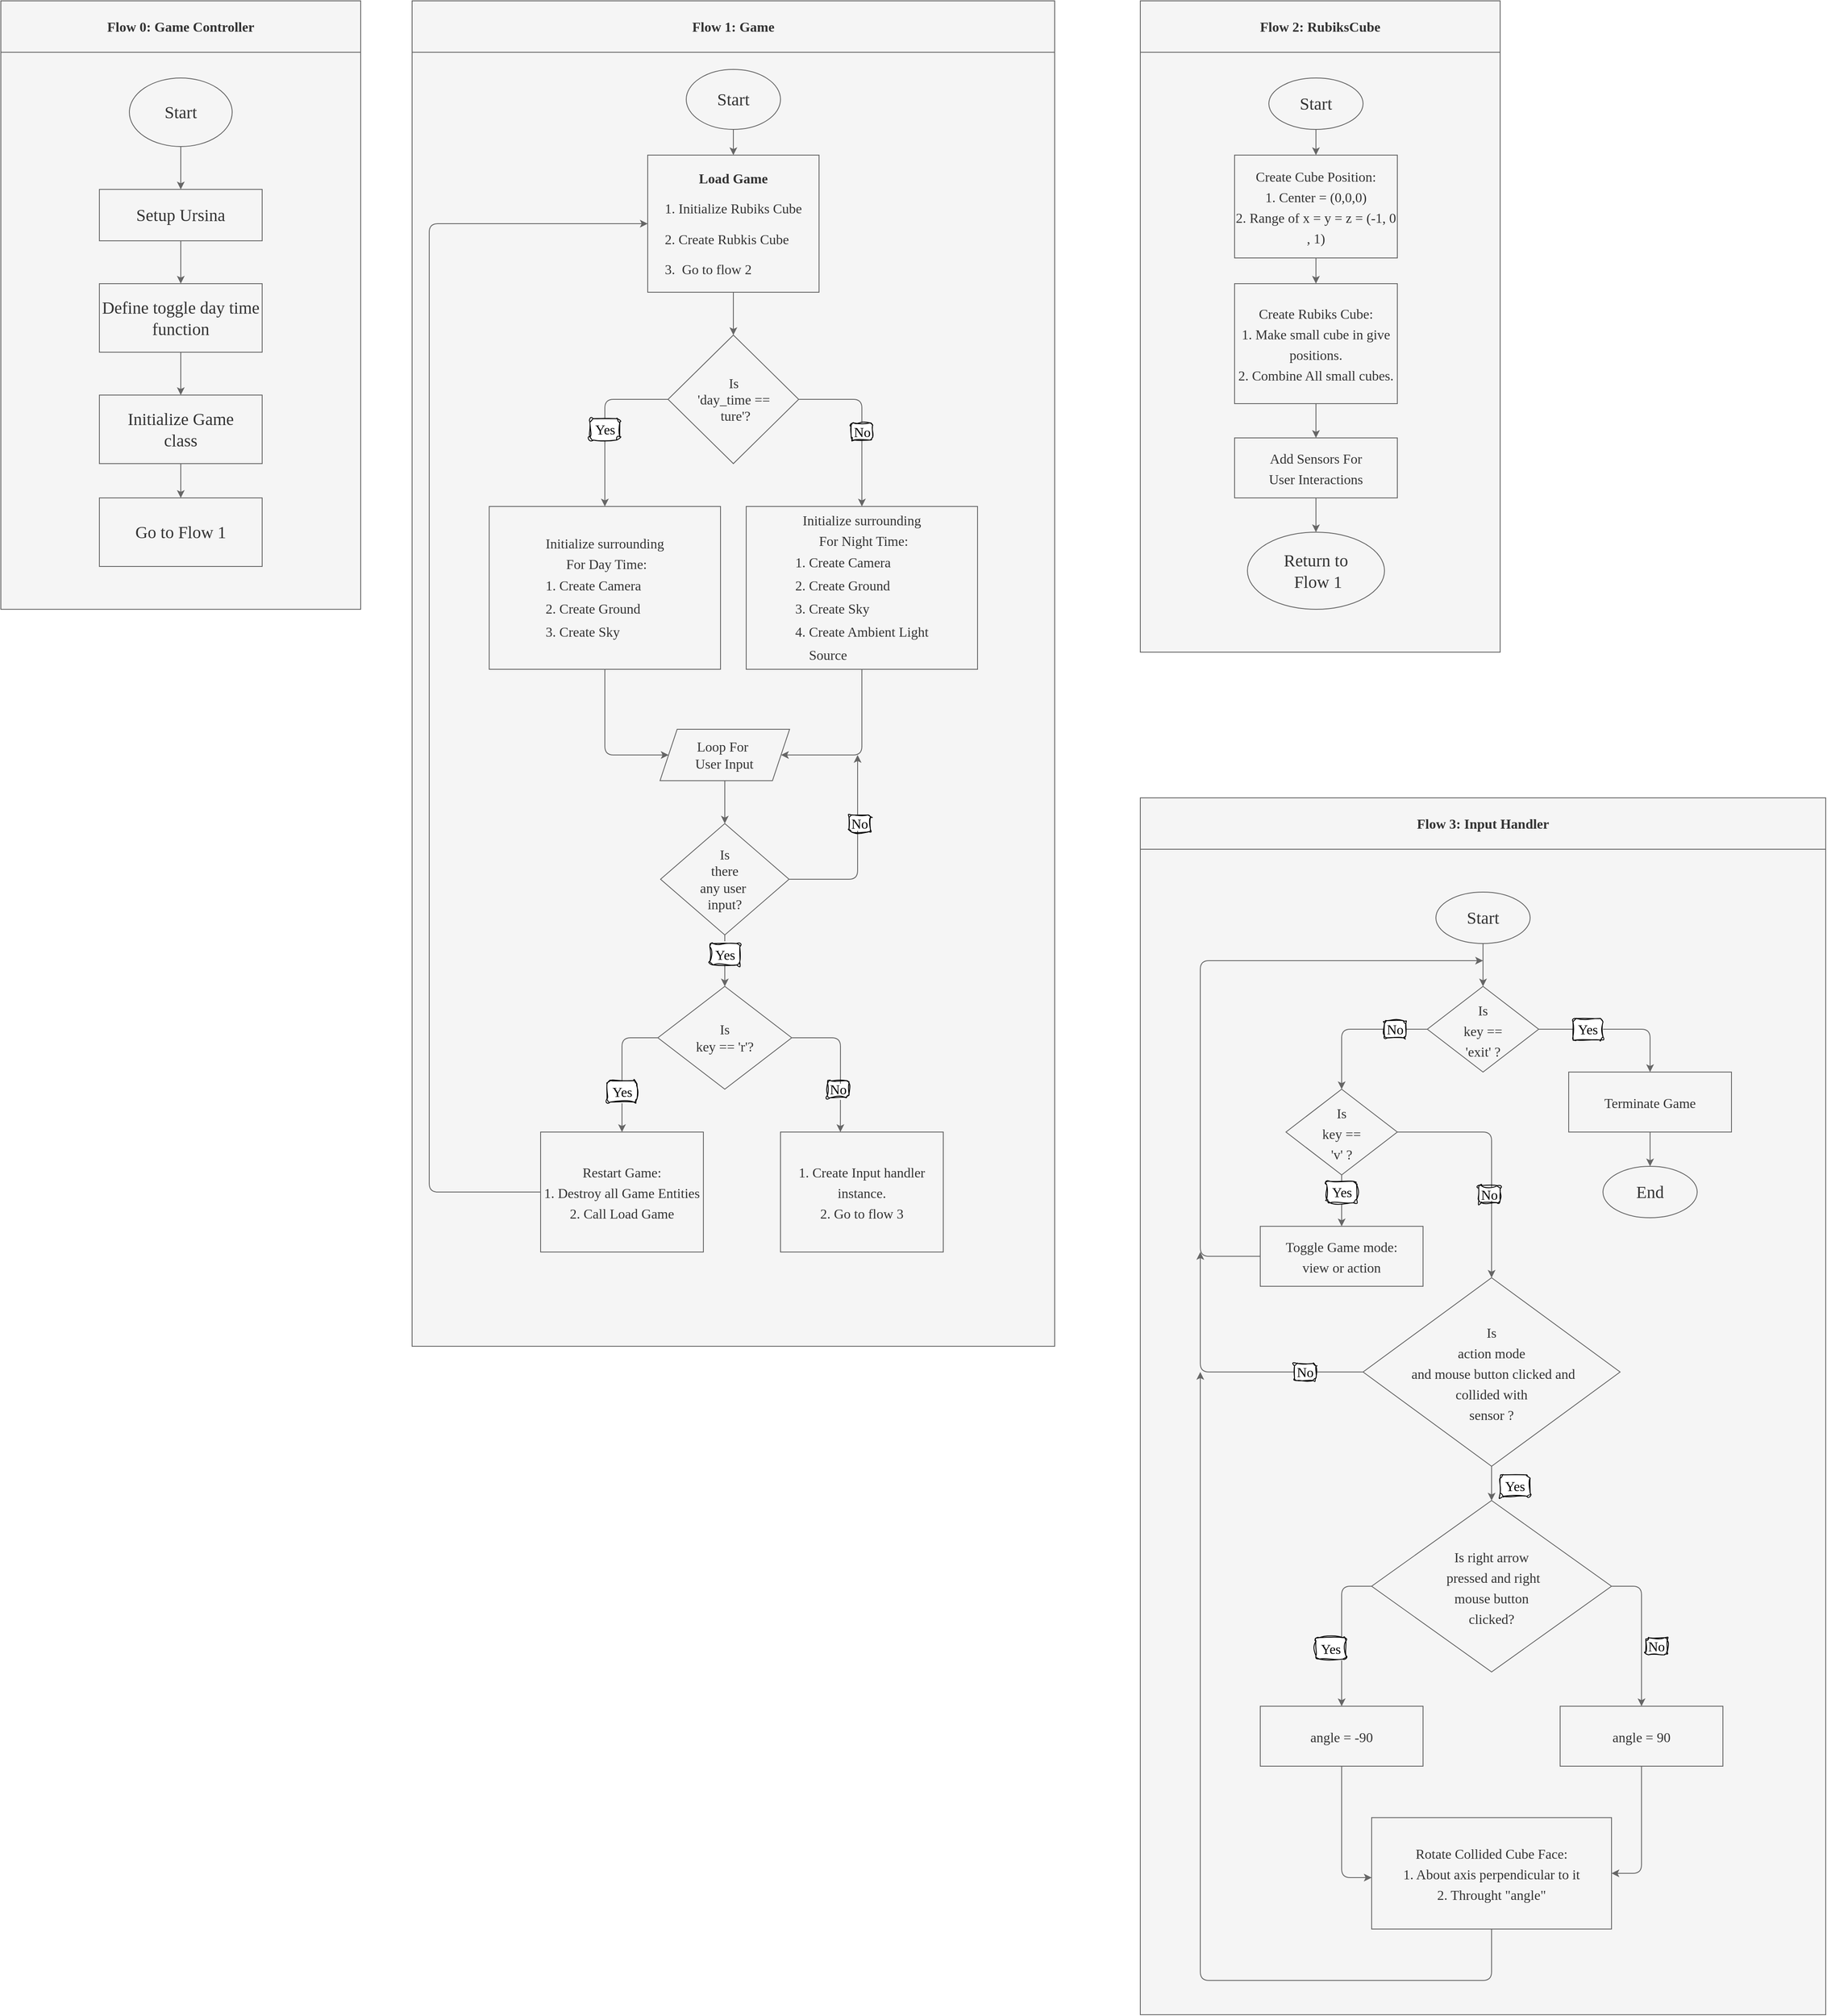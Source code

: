 <mxfile>
    <diagram id="Rr1r8ybHH4tOQaVJ1nX9" name="Page-1">
        <mxGraphModel dx="889" dy="663" grid="1" gridSize="10" guides="1" tooltips="1" connect="1" arrows="1" fold="1" page="1" pageScale="1" pageWidth="2339" pageHeight="3300" math="0" shadow="0">
            <root>
                <mxCell id="0"/>
                <mxCell id="1" parent="0"/>
                <mxCell id="4" value="" style="rounded=0;whiteSpace=wrap;html=1;hachureGap=4;fontFamily=Architects Daughter;fontSource=https%3A%2F%2Ffonts.googleapis.com%2Fcss%3Ffamily%3DArchitects%2BDaughter;fontSize=20;fillColor=#f5f5f5;fontColor=#333333;strokeColor=#666666;" vertex="1" parent="1">
                    <mxGeometry x="70" y="170" width="420" height="650" as="geometry"/>
                </mxCell>
                <mxCell id="5" value="&lt;h4&gt;&lt;font style=&quot;font-size: 16px;&quot; face=&quot;Comic Sans MS&quot;&gt;Flow 0: Game Controller&lt;/font&gt;&lt;/h4&gt;" style="rounded=0;whiteSpace=wrap;html=1;hachureGap=4;fontFamily=Architects Daughter;fontSource=https%3A%2F%2Ffonts.googleapis.com%2Fcss%3Ffamily%3DArchitects%2BDaughter;fontSize=12;fillColor=#f5f5f5;fontColor=#333333;strokeColor=#666666;" vertex="1" parent="1">
                    <mxGeometry x="70" y="110" width="420" height="60" as="geometry"/>
                </mxCell>
                <mxCell id="11" style="edgeStyle=none;hachureGap=4;html=1;fontFamily=Verdana;fontSize=16;fillColor=#f5f5f5;strokeColor=#666666;" edge="1" parent="1" source="6" target="7">
                    <mxGeometry relative="1" as="geometry"/>
                </mxCell>
                <mxCell id="6" value="&lt;font face=&quot;Verdana&quot;&gt;Start&lt;/font&gt;" style="ellipse;whiteSpace=wrap;html=1;rounded=0;sketch=0;hachureGap=4;jiggle=2;curveFitting=1;fontFamily=Architects Daughter;fontSource=https%3A%2F%2Ffonts.googleapis.com%2Fcss%3Ffamily%3DArchitects%2BDaughter;fontSize=20;fillColor=#f5f5f5;fontColor=#333333;strokeColor=#666666;" vertex="1" parent="1">
                    <mxGeometry x="220" y="200" width="120" height="80" as="geometry"/>
                </mxCell>
                <mxCell id="12" style="edgeStyle=none;sketch=0;hachureGap=4;jiggle=2;curveFitting=1;html=1;entryX=0.5;entryY=0;entryDx=0;entryDy=0;fontFamily=Verdana;fontSize=16;fillColor=#f5f5f5;strokeColor=#666666;" edge="1" parent="1" source="7" target="8">
                    <mxGeometry relative="1" as="geometry"/>
                </mxCell>
                <mxCell id="7" value="&lt;font face=&quot;Verdana&quot;&gt;Setup Ursina&lt;/font&gt;" style="rounded=0;whiteSpace=wrap;html=1;sketch=0;hachureGap=4;jiggle=2;curveFitting=1;fontFamily=Architects Daughter;fontSource=https%3A%2F%2Ffonts.googleapis.com%2Fcss%3Ffamily%3DArchitects%2BDaughter;fontSize=20;fillColor=#f5f5f5;fontColor=#333333;strokeColor=#666666;" vertex="1" parent="1">
                    <mxGeometry x="185" y="330" width="190" height="60" as="geometry"/>
                </mxCell>
                <mxCell id="13" style="edgeStyle=none;sketch=0;hachureGap=4;jiggle=2;curveFitting=1;html=1;fontFamily=Verdana;fontSize=16;fillColor=#f5f5f5;strokeColor=#666666;" edge="1" parent="1" source="8" target="9">
                    <mxGeometry relative="1" as="geometry"/>
                </mxCell>
                <mxCell id="8" value="&lt;font face=&quot;Verdana&quot;&gt;Define toggle day time function&lt;/font&gt;" style="rounded=0;whiteSpace=wrap;html=1;sketch=0;hachureGap=4;jiggle=2;curveFitting=1;fontFamily=Architects Daughter;fontSource=https%3A%2F%2Ffonts.googleapis.com%2Fcss%3Ffamily%3DArchitects%2BDaughter;fontSize=20;fillColor=#f5f5f5;fontColor=#333333;strokeColor=#666666;" vertex="1" parent="1">
                    <mxGeometry x="185" y="440" width="190" height="80" as="geometry"/>
                </mxCell>
                <mxCell id="25" style="edgeStyle=none;sketch=0;hachureGap=4;jiggle=2;curveFitting=1;html=1;entryX=0.5;entryY=0;entryDx=0;entryDy=0;fontFamily=Verdana;fontSize=16;fillColor=#f5f5f5;strokeColor=#666666;" edge="1" parent="1" source="9" target="24">
                    <mxGeometry relative="1" as="geometry"/>
                </mxCell>
                <mxCell id="9" value="&lt;font face=&quot;Verdana&quot;&gt;Initialize Game&lt;br&gt;class&lt;br&gt;&lt;/font&gt;" style="rounded=0;whiteSpace=wrap;html=1;sketch=0;hachureGap=4;jiggle=2;curveFitting=1;fontFamily=Architects Daughter;fontSource=https%3A%2F%2Ffonts.googleapis.com%2Fcss%3Ffamily%3DArchitects%2BDaughter;fontSize=20;fillColor=#f5f5f5;fontColor=#333333;strokeColor=#666666;" vertex="1" parent="1">
                    <mxGeometry x="185" y="570" width="190" height="80" as="geometry"/>
                </mxCell>
                <mxCell id="14" value="" style="rounded=0;whiteSpace=wrap;html=1;hachureGap=4;fontFamily=Architects Daughter;fontSource=https%3A%2F%2Ffonts.googleapis.com%2Fcss%3Ffamily%3DArchitects%2BDaughter;fontSize=20;fillColor=#f5f5f5;fontColor=#333333;strokeColor=#666666;" vertex="1" parent="1">
                    <mxGeometry x="550" y="170" width="750" height="1510" as="geometry"/>
                </mxCell>
                <mxCell id="15" value="&lt;h4&gt;&lt;font style=&quot;font-size: 16px;&quot; face=&quot;Comic Sans MS&quot;&gt;Flow 1: Game&lt;/font&gt;&lt;/h4&gt;" style="rounded=0;whiteSpace=wrap;html=1;hachureGap=4;fontFamily=Architects Daughter;fontSource=https%3A%2F%2Ffonts.googleapis.com%2Fcss%3Ffamily%3DArchitects%2BDaughter;fontSize=12;fillColor=#f5f5f5;fontColor=#333333;strokeColor=#666666;" vertex="1" parent="1">
                    <mxGeometry x="550" y="110" width="750" height="60" as="geometry"/>
                </mxCell>
                <mxCell id="72" style="edgeStyle=none;sketch=0;hachureGap=4;jiggle=2;curveFitting=1;html=1;fontFamily=Verdana;fontSize=16;fillColor=#f5f5f5;strokeColor=#666666;" edge="1" parent="1" source="17" target="27">
                    <mxGeometry relative="1" as="geometry"/>
                </mxCell>
                <mxCell id="17" value="&lt;font face=&quot;Verdana&quot;&gt;Start&lt;/font&gt;" style="ellipse;whiteSpace=wrap;html=1;rounded=0;sketch=0;hachureGap=4;jiggle=2;curveFitting=1;fontFamily=Architects Daughter;fontSource=https%3A%2F%2Ffonts.googleapis.com%2Fcss%3Ffamily%3DArchitects%2BDaughter;fontSize=20;fillColor=#f5f5f5;fontColor=#333333;strokeColor=#666666;" vertex="1" parent="1">
                    <mxGeometry x="870" y="190" width="110" height="70" as="geometry"/>
                </mxCell>
                <mxCell id="77" style="edgeStyle=none;sketch=0;hachureGap=4;jiggle=2;curveFitting=1;html=1;entryX=0;entryY=0.5;entryDx=0;entryDy=0;fontFamily=Verdana;fontSize=16;fillColor=#f5f5f5;strokeColor=#666666;" edge="1" parent="1" source="22" target="50">
                    <mxGeometry relative="1" as="geometry">
                        <Array as="points">
                            <mxPoint x="775" y="990"/>
                        </Array>
                    </mxGeometry>
                </mxCell>
                <mxCell id="22" value="&lt;font style=&quot;font-size: 16px;&quot; face=&quot;Verdana&quot;&gt;&lt;font style=&quot;font-size: 16px;&quot;&gt;Initialize surrounding&lt;br&gt;&amp;nbsp;For Day Time:&lt;br&gt;&lt;div style=&quot;text-align: left; line-height: 170%;&quot;&gt;&lt;span style=&quot;background-color: initial;&quot;&gt;1. Create Camera&lt;/span&gt;&lt;/div&gt;&lt;div style=&quot;text-align: left; line-height: 170%;&quot;&gt;&lt;span style=&quot;background-color: initial;&quot;&gt;2. Create Ground&lt;/span&gt;&lt;/div&gt;&lt;div style=&quot;text-align: left; line-height: 170%;&quot;&gt;&lt;span style=&quot;background-color: initial;&quot;&gt;3. Create Sky&lt;/span&gt;&lt;/div&gt;&lt;/font&gt;&lt;/font&gt;" style="rounded=0;whiteSpace=wrap;html=1;sketch=0;hachureGap=4;jiggle=2;curveFitting=1;fontFamily=Architects Daughter;fontSource=https%3A%2F%2Ffonts.googleapis.com%2Fcss%3Ffamily%3DArchitects%2BDaughter;fontSize=20;fillColor=#f5f5f5;fontColor=#333333;strokeColor=#666666;" vertex="1" parent="1">
                    <mxGeometry x="640" y="700" width="270" height="190" as="geometry"/>
                </mxCell>
                <mxCell id="24" value="&lt;font face=&quot;Verdana&quot;&gt;Go to Flow 1&lt;br&gt;&lt;/font&gt;" style="rounded=0;whiteSpace=wrap;html=1;sketch=0;hachureGap=4;jiggle=2;curveFitting=1;fontFamily=Architects Daughter;fontSource=https%3A%2F%2Ffonts.googleapis.com%2Fcss%3Ffamily%3DArchitects%2BDaughter;fontSize=20;fillColor=#f5f5f5;fontColor=#333333;strokeColor=#666666;" vertex="1" parent="1">
                    <mxGeometry x="185" y="690" width="190" height="80" as="geometry"/>
                </mxCell>
                <mxCell id="73" style="edgeStyle=none;sketch=0;hachureGap=4;jiggle=2;curveFitting=1;html=1;fontFamily=Verdana;fontSize=16;fillColor=#f5f5f5;strokeColor=#666666;" edge="1" parent="1" source="27" target="28">
                    <mxGeometry relative="1" as="geometry"/>
                </mxCell>
                <mxCell id="27" value="&lt;h4&gt;&lt;span style=&quot;font-size: 16px; font-family: &amp;quot;Comic Sans MS&amp;quot;; background-color: initial;&quot;&gt;Load Game&lt;/span&gt;&lt;/h4&gt;&lt;h4 style=&quot;text-align: left;&quot;&gt;&lt;span style=&quot;font-size: 16px; font-family: &amp;quot;Comic Sans MS&amp;quot;; background-color: initial; font-weight: normal;&quot;&gt;1. Initialize Rubiks Cube&lt;/span&gt;&lt;/h4&gt;&lt;h4 style=&quot;text-align: left;&quot;&gt;&lt;font face=&quot;Verdana&quot; style=&quot;font-size: 16px; font-weight: normal;&quot;&gt;2. Create Rubkis Cube&lt;/font&gt;&lt;/h4&gt;&lt;div style=&quot;text-align: left;&quot;&gt;&lt;span style=&quot;font-size: 16px; font-family: &amp;quot;Comic Sans MS&amp;quot;; background-color: initial; font-weight: normal;&quot;&gt;3.&amp;nbsp; Go to flow 2&lt;/span&gt;&lt;/div&gt;&lt;div&gt;&lt;span style=&quot;font-size: 16px; font-family: &amp;quot;Comic Sans MS&amp;quot;; background-color: initial; font-weight: normal;&quot;&gt;&lt;br&gt;&lt;/span&gt;&lt;/div&gt;&lt;div&gt;&lt;span style=&quot;font-size: 16px; font-family: &amp;quot;Comic Sans MS&amp;quot;; background-color: initial; font-weight: normal;&quot;&gt;&lt;br&gt;&lt;/span&gt;&lt;/div&gt;" style="rounded=0;whiteSpace=wrap;html=1;hachureGap=4;fontFamily=Architects Daughter;fontSource=https%3A%2F%2Ffonts.googleapis.com%2Fcss%3Ffamily%3DArchitects%2BDaughter;fontSize=12;fillColor=#f5f5f5;verticalAlign=top;spacingTop=-5;align=center;fontColor=#333333;strokeColor=#666666;" vertex="1" parent="1">
                    <mxGeometry x="825" y="290" width="200" height="160" as="geometry"/>
                </mxCell>
                <mxCell id="74" style="edgeStyle=none;sketch=0;hachureGap=4;jiggle=2;curveFitting=1;html=1;fontFamily=Verdana;fontSize=16;fillColor=#f5f5f5;strokeColor=#666666;" edge="1" parent="1" source="28" target="22">
                    <mxGeometry relative="1" as="geometry">
                        <Array as="points">
                            <mxPoint x="775" y="575"/>
                        </Array>
                    </mxGeometry>
                </mxCell>
                <mxCell id="75" style="edgeStyle=none;sketch=0;hachureGap=4;jiggle=2;curveFitting=1;html=1;fontFamily=Verdana;fontSize=16;fillColor=#f5f5f5;strokeColor=#666666;" edge="1" parent="1" source="28" target="29">
                    <mxGeometry relative="1" as="geometry">
                        <Array as="points">
                            <mxPoint x="1075" y="575"/>
                        </Array>
                    </mxGeometry>
                </mxCell>
                <mxCell id="28" value="Is&lt;br&gt;'day_time ==&lt;br&gt;&amp;nbsp;ture'?" style="rhombus;whiteSpace=wrap;html=1;rounded=0;sketch=0;hachureGap=4;jiggle=2;curveFitting=1;fontFamily=Verdana;fontSize=16;fillColor=#f5f5f5;fontColor=#333333;strokeColor=#666666;" vertex="1" parent="1">
                    <mxGeometry x="848.75" y="500" width="152.5" height="150" as="geometry"/>
                </mxCell>
                <mxCell id="79" style="edgeStyle=none;sketch=0;hachureGap=4;jiggle=2;curveFitting=1;html=1;entryX=1;entryY=0.5;entryDx=0;entryDy=0;fontFamily=Verdana;fontSize=16;fillColor=#f5f5f5;strokeColor=#666666;" edge="1" parent="1" source="29" target="50">
                    <mxGeometry relative="1" as="geometry">
                        <Array as="points">
                            <mxPoint x="1075" y="990"/>
                        </Array>
                    </mxGeometry>
                </mxCell>
                <mxCell id="29" value="&lt;font style=&quot;font-size: 16px;&quot; face=&quot;Verdana&quot;&gt;&lt;font style=&quot;font-size: 16px;&quot;&gt;Initialize surrounding&lt;br&gt;&amp;nbsp;For Night Time:&lt;br&gt;&lt;div style=&quot;text-align: left; line-height: 170%;&quot;&gt;&lt;span style=&quot;background-color: initial;&quot;&gt;1. Create Camera&lt;/span&gt;&lt;/div&gt;&lt;div style=&quot;text-align: left; line-height: 170%;&quot;&gt;&lt;span style=&quot;background-color: initial;&quot;&gt;2. Create Ground&lt;/span&gt;&lt;/div&gt;&lt;div style=&quot;text-align: left; line-height: 170%;&quot;&gt;&lt;span style=&quot;background-color: initial;&quot;&gt;3. Create Sky&lt;/span&gt;&lt;/div&gt;&lt;div style=&quot;text-align: left; line-height: 170%;&quot;&gt;&lt;span style=&quot;background-color: initial;&quot;&gt;4. Create Ambient Light&lt;/span&gt;&lt;/div&gt;&lt;div style=&quot;text-align: left; line-height: 170%;&quot;&gt;&lt;span style=&quot;background-color: initial;&quot;&gt;&amp;nbsp; &amp;nbsp; Source&lt;/span&gt;&lt;/div&gt;&lt;/font&gt;&lt;/font&gt;" style="rounded=0;whiteSpace=wrap;html=1;sketch=0;hachureGap=4;jiggle=2;curveFitting=1;fontFamily=Architects Daughter;fontSource=https%3A%2F%2Ffonts.googleapis.com%2Fcss%3Ffamily%3DArchitects%2BDaughter;fontSize=20;fillColor=#f5f5f5;fontColor=#333333;strokeColor=#666666;" vertex="1" parent="1">
                    <mxGeometry x="940" y="700" width="270" height="190" as="geometry"/>
                </mxCell>
                <mxCell id="81" style="edgeStyle=none;sketch=0;hachureGap=4;jiggle=2;curveFitting=1;html=1;fontFamily=Verdana;fontSize=16;fillColor=#f5f5f5;strokeColor=#666666;startArrow=none;" edge="1" parent="1" source="90" target="34">
                    <mxGeometry relative="1" as="geometry"/>
                </mxCell>
                <mxCell id="82" style="edgeStyle=none;sketch=0;hachureGap=4;jiggle=2;curveFitting=1;html=1;fontFamily=Verdana;fontSize=16;fillColor=#f5f5f5;strokeColor=#666666;exitX=1;exitY=0.5;exitDx=0;exitDy=0;" edge="1" parent="1" source="31">
                    <mxGeometry relative="1" as="geometry">
                        <mxPoint x="1070" y="990" as="targetPoint"/>
                        <Array as="points">
                            <mxPoint x="1070" y="1135"/>
                        </Array>
                    </mxGeometry>
                </mxCell>
                <mxCell id="31" value="Is&lt;br&gt;there &lt;br&gt;any user&amp;nbsp;&lt;br&gt;input?" style="rhombus;whiteSpace=wrap;html=1;rounded=0;sketch=0;hachureGap=4;jiggle=2;curveFitting=1;fontFamily=Verdana;fontSize=16;fillColor=#f5f5f5;fontColor=#333333;strokeColor=#666666;" vertex="1" parent="1">
                    <mxGeometry x="840" y="1070" width="150" height="130" as="geometry"/>
                </mxCell>
                <mxCell id="83" style="edgeStyle=none;sketch=0;hachureGap=4;jiggle=2;curveFitting=1;html=1;fontFamily=Verdana;fontSize=16;fillColor=#f5f5f5;strokeColor=#666666;exitX=0;exitY=0.5;exitDx=0;exitDy=0;" edge="1" parent="1" source="34" target="35">
                    <mxGeometry relative="1" as="geometry">
                        <Array as="points">
                            <mxPoint x="795" y="1320"/>
                        </Array>
                    </mxGeometry>
                </mxCell>
                <mxCell id="84" style="edgeStyle=none;sketch=0;hachureGap=4;jiggle=2;curveFitting=1;html=1;fontFamily=Verdana;fontSize=16;fillColor=#f5f5f5;strokeColor=#666666;exitX=1;exitY=0.5;exitDx=0;exitDy=0;entryX=0.368;entryY=0;entryDx=0;entryDy=0;entryPerimeter=0;" edge="1" parent="1" source="34" target="38">
                    <mxGeometry relative="1" as="geometry">
                        <mxPoint x="1075" y="1430" as="targetPoint"/>
                        <Array as="points">
                            <mxPoint x="1050" y="1320"/>
                        </Array>
                    </mxGeometry>
                </mxCell>
                <mxCell id="34" value="Is&lt;br&gt;key == 'r'?" style="rhombus;whiteSpace=wrap;html=1;rounded=0;sketch=0;hachureGap=4;jiggle=2;curveFitting=1;fontFamily=Verdana;fontSize=16;fillColor=#f5f5f5;fontColor=#333333;strokeColor=#666666;" vertex="1" parent="1">
                    <mxGeometry x="836.88" y="1260" width="156.25" height="120" as="geometry"/>
                </mxCell>
                <mxCell id="37" style="edgeStyle=none;sketch=0;hachureGap=4;jiggle=2;curveFitting=1;html=1;fontFamily=Verdana;fontSize=16;fillColor=#f5f5f5;strokeColor=#666666;entryX=0;entryY=0.5;entryDx=0;entryDy=0;" edge="1" parent="1" source="35" target="27">
                    <mxGeometry relative="1" as="geometry">
                        <mxPoint x="825" y="330" as="targetPoint"/>
                        <Array as="points">
                            <mxPoint x="570" y="1500"/>
                            <mxPoint x="570" y="370"/>
                        </Array>
                    </mxGeometry>
                </mxCell>
                <mxCell id="35" value="&lt;font style=&quot;font-size: 16px;&quot; face=&quot;Verdana&quot;&gt;Restart Game:&lt;br&gt;1. Destroy all Game Entities&lt;br&gt;2. Call Load Game&lt;br&gt;&lt;/font&gt;" style="rounded=0;whiteSpace=wrap;html=1;sketch=0;hachureGap=4;jiggle=2;curveFitting=1;fontFamily=Architects Daughter;fontSource=https%3A%2F%2Ffonts.googleapis.com%2Fcss%3Ffamily%3DArchitects%2BDaughter;fontSize=20;fillColor=#f5f5f5;fontColor=#333333;strokeColor=#666666;" vertex="1" parent="1">
                    <mxGeometry x="700" y="1430" width="190" height="140" as="geometry"/>
                </mxCell>
                <mxCell id="38" value="&lt;font style=&quot;font-size: 16px;&quot; face=&quot;Verdana&quot;&gt;1. Create Input handler instance.&lt;br&gt;2. Go to flow 3&lt;br&gt;&lt;/font&gt;" style="rounded=0;whiteSpace=wrap;html=1;sketch=0;hachureGap=4;jiggle=2;curveFitting=1;fontFamily=Architects Daughter;fontSource=https%3A%2F%2Ffonts.googleapis.com%2Fcss%3Ffamily%3DArchitects%2BDaughter;fontSize=20;fillColor=#f5f5f5;fontColor=#333333;strokeColor=#666666;" vertex="1" parent="1">
                    <mxGeometry x="980" y="1430" width="190" height="140" as="geometry"/>
                </mxCell>
                <mxCell id="39" value="" style="rounded=0;whiteSpace=wrap;html=1;hachureGap=4;fontFamily=Architects Daughter;fontSource=https%3A%2F%2Ffonts.googleapis.com%2Fcss%3Ffamily%3DArchitects%2BDaughter;fontSize=20;fillColor=#f5f5f5;fontColor=#333333;strokeColor=#666666;" vertex="1" parent="1">
                    <mxGeometry x="1400" y="170" width="420" height="700" as="geometry"/>
                </mxCell>
                <mxCell id="40" value="&lt;h4&gt;&lt;font style=&quot;font-size: 16px;&quot; face=&quot;Comic Sans MS&quot;&gt;Flow 2: RubiksCube&lt;/font&gt;&lt;/h4&gt;" style="rounded=0;whiteSpace=wrap;html=1;hachureGap=4;fontFamily=Architects Daughter;fontSource=https%3A%2F%2Ffonts.googleapis.com%2Fcss%3Ffamily%3DArchitects%2BDaughter;fontSize=12;fillColor=#f5f5f5;fontColor=#333333;strokeColor=#666666;" vertex="1" parent="1">
                    <mxGeometry x="1400" y="110" width="420" height="60" as="geometry"/>
                </mxCell>
                <mxCell id="96" style="edgeStyle=none;sketch=0;hachureGap=4;jiggle=2;curveFitting=1;html=1;fontFamily=Verdana;fontSize=16;fillColor=#f5f5f5;strokeColor=#666666;" edge="1" parent="1" source="42" target="44">
                    <mxGeometry relative="1" as="geometry"/>
                </mxCell>
                <mxCell id="42" value="&lt;font face=&quot;Verdana&quot;&gt;Start&lt;/font&gt;" style="ellipse;whiteSpace=wrap;html=1;rounded=0;sketch=0;hachureGap=4;jiggle=2;curveFitting=1;fontFamily=Architects Daughter;fontSource=https%3A%2F%2Ffonts.googleapis.com%2Fcss%3Ffamily%3DArchitects%2BDaughter;fontSize=20;fillColor=#f5f5f5;fontColor=#333333;strokeColor=#666666;" vertex="1" parent="1">
                    <mxGeometry x="1550" y="200" width="110" height="60" as="geometry"/>
                </mxCell>
                <mxCell id="97" style="edgeStyle=none;sketch=0;hachureGap=4;jiggle=2;curveFitting=1;html=1;fontFamily=Verdana;fontSize=16;fillColor=#f5f5f5;strokeColor=#666666;" edge="1" parent="1" source="44" target="46">
                    <mxGeometry relative="1" as="geometry"/>
                </mxCell>
                <mxCell id="44" value="&lt;font style=&quot;font-size: 16px;&quot; face=&quot;Verdana&quot;&gt;Create Cube Position:&lt;br&gt;1. Center = (0,0,0)&lt;br&gt;2. Range of x = y = z = (-1, 0 , 1)&lt;br&gt;&lt;/font&gt;" style="rounded=0;whiteSpace=wrap;html=1;sketch=0;hachureGap=4;jiggle=2;curveFitting=1;fontFamily=Architects Daughter;fontSource=https%3A%2F%2Ffonts.googleapis.com%2Fcss%3Ffamily%3DArchitects%2BDaughter;fontSize=20;fillColor=#f5f5f5;fontColor=#333333;strokeColor=#666666;" vertex="1" parent="1">
                    <mxGeometry x="1510" y="290" width="190" height="120" as="geometry"/>
                </mxCell>
                <mxCell id="98" style="edgeStyle=none;sketch=0;hachureGap=4;jiggle=2;curveFitting=1;html=1;fontFamily=Verdana;fontSize=16;fillColor=#f5f5f5;strokeColor=#666666;" edge="1" parent="1" source="46" target="52">
                    <mxGeometry relative="1" as="geometry"/>
                </mxCell>
                <mxCell id="46" value="&lt;font style=&quot;font-size: 16px;&quot; face=&quot;Verdana&quot;&gt;Create Rubiks Cube:&lt;br&gt;1. Make small cube in give positions.&lt;br&gt;2. Combine All small cubes.&lt;br&gt;&lt;/font&gt;" style="rounded=0;whiteSpace=wrap;html=1;sketch=0;hachureGap=4;jiggle=2;curveFitting=1;fontFamily=Architects Daughter;fontSource=https%3A%2F%2Ffonts.googleapis.com%2Fcss%3Ffamily%3DArchitects%2BDaughter;fontSize=20;fillColor=#f5f5f5;fontColor=#333333;strokeColor=#666666;" vertex="1" parent="1">
                    <mxGeometry x="1510" y="440" width="190" height="140" as="geometry"/>
                </mxCell>
                <mxCell id="80" style="edgeStyle=none;sketch=0;hachureGap=4;jiggle=2;curveFitting=1;html=1;fontFamily=Verdana;fontSize=16;fillColor=#f5f5f5;strokeColor=#666666;" edge="1" parent="1" source="50" target="31">
                    <mxGeometry relative="1" as="geometry"/>
                </mxCell>
                <mxCell id="50" value="&lt;font style=&quot;font-size: 16px;&quot;&gt;Loop For&amp;nbsp;&lt;br&gt;User Input&lt;br&gt;&lt;/font&gt;" style="shape=parallelogram;perimeter=parallelogramPerimeter;whiteSpace=wrap;html=1;fixedSize=1;rounded=0;sketch=0;hachureGap=4;jiggle=2;curveFitting=1;fontFamily=Verdana;fontSize=16;fillColor=#f5f5f5;fontColor=#333333;strokeColor=#666666;" vertex="1" parent="1">
                    <mxGeometry x="839.38" y="960" width="151.25" height="60" as="geometry"/>
                </mxCell>
                <mxCell id="99" style="edgeStyle=none;sketch=0;hachureGap=4;jiggle=2;curveFitting=1;html=1;fontFamily=Verdana;fontSize=16;fillColor=#f5f5f5;strokeColor=#666666;" edge="1" parent="1" source="52" target="53">
                    <mxGeometry relative="1" as="geometry"/>
                </mxCell>
                <mxCell id="52" value="&lt;font style=&quot;font-size: 16px;&quot; face=&quot;Verdana&quot;&gt;Add Sensors For &lt;br&gt;User Interactions&lt;br&gt;&lt;/font&gt;" style="rounded=0;whiteSpace=wrap;html=1;sketch=0;hachureGap=4;jiggle=2;curveFitting=1;fontFamily=Architects Daughter;fontSource=https%3A%2F%2Ffonts.googleapis.com%2Fcss%3Ffamily%3DArchitects%2BDaughter;fontSize=20;fillColor=#f5f5f5;fontColor=#333333;strokeColor=#666666;" vertex="1" parent="1">
                    <mxGeometry x="1510" y="620" width="190" height="70" as="geometry"/>
                </mxCell>
                <mxCell id="53" value="&lt;font style=&quot;font-size: 20px;&quot; face=&quot;Verdana&quot;&gt;Return to&lt;br&gt;&amp;nbsp;Flow 1&lt;/font&gt;" style="ellipse;whiteSpace=wrap;html=1;rounded=0;sketch=0;hachureGap=4;jiggle=2;curveFitting=1;fontFamily=Architects Daughter;fontSource=https%3A%2F%2Ffonts.googleapis.com%2Fcss%3Ffamily%3DArchitects%2BDaughter;fontSize=20;fillColor=#f5f5f5;fontColor=#333333;strokeColor=#666666;" vertex="1" parent="1">
                    <mxGeometry x="1525" y="730" width="160" height="90" as="geometry"/>
                </mxCell>
                <mxCell id="54" value="" style="rounded=0;whiteSpace=wrap;html=1;hachureGap=4;fontFamily=Architects Daughter;fontSource=https%3A%2F%2Ffonts.googleapis.com%2Fcss%3Ffamily%3DArchitects%2BDaughter;fontSize=20;fillColor=#f5f5f5;fontColor=#333333;strokeColor=#666666;" vertex="1" parent="1">
                    <mxGeometry x="1400" y="1100" width="800" height="1360" as="geometry"/>
                </mxCell>
                <mxCell id="55" value="&lt;h4&gt;&lt;font style=&quot;font-size: 16px;&quot; face=&quot;Comic Sans MS&quot;&gt;Flow 3: Input Handler&lt;/font&gt;&lt;/h4&gt;" style="rounded=0;whiteSpace=wrap;html=1;hachureGap=4;fontFamily=Architects Daughter;fontSource=https%3A%2F%2Ffonts.googleapis.com%2Fcss%3Ffamily%3DArchitects%2BDaughter;fontSize=12;fillColor=#f5f5f5;fontColor=#333333;strokeColor=#666666;" vertex="1" parent="1">
                    <mxGeometry x="1400" y="1040" width="800" height="60" as="geometry"/>
                </mxCell>
                <mxCell id="100" style="edgeStyle=none;sketch=0;hachureGap=4;jiggle=2;curveFitting=1;html=1;fontFamily=Verdana;fontSize=16;fillColor=#f5f5f5;strokeColor=#666666;" edge="1" parent="1" source="56" target="69">
                    <mxGeometry relative="1" as="geometry"/>
                </mxCell>
                <mxCell id="56" value="&lt;font face=&quot;Verdana&quot;&gt;Start&lt;/font&gt;" style="ellipse;whiteSpace=wrap;html=1;rounded=0;sketch=0;hachureGap=4;jiggle=2;curveFitting=1;fontFamily=Architects Daughter;fontSource=https%3A%2F%2Ffonts.googleapis.com%2Fcss%3Ffamily%3DArchitects%2BDaughter;fontSize=20;fillColor=#f5f5f5;fontColor=#333333;strokeColor=#666666;" vertex="1" parent="1">
                    <mxGeometry x="1745" y="1150" width="110" height="60" as="geometry"/>
                </mxCell>
                <mxCell id="104" style="edgeStyle=none;sketch=0;hachureGap=4;jiggle=2;curveFitting=1;html=1;entryX=0.5;entryY=0;entryDx=0;entryDy=0;fontFamily=Verdana;fontSize=16;fillColor=#f5f5f5;strokeColor=#666666;" edge="1" parent="1" source="61" target="62">
                    <mxGeometry relative="1" as="geometry"/>
                </mxCell>
                <mxCell id="105" style="edgeStyle=none;sketch=0;hachureGap=4;jiggle=2;curveFitting=1;html=1;fontFamily=Verdana;fontSize=16;fillColor=#f5f5f5;strokeColor=#666666;" edge="1" parent="1" source="61" target="63">
                    <mxGeometry relative="1" as="geometry">
                        <Array as="points">
                            <mxPoint x="1810" y="1430"/>
                        </Array>
                    </mxGeometry>
                </mxCell>
                <mxCell id="61" value="&lt;font style=&quot;font-size: 16px;&quot;&gt;Is&lt;br&gt;key == &lt;br&gt;'v' ?&lt;br&gt;&lt;/font&gt;" style="rhombus;whiteSpace=wrap;html=1;rounded=0;sketch=0;hachureGap=4;jiggle=2;curveFitting=1;strokeColor=#666666;fontFamily=Verdana;fontSize=20;fillColor=#f5f5f5;fontColor=#333333;" vertex="1" parent="1">
                    <mxGeometry x="1570" y="1380" width="130" height="100" as="geometry"/>
                </mxCell>
                <mxCell id="106" style="edgeStyle=none;sketch=0;hachureGap=4;jiggle=2;curveFitting=1;html=1;fontFamily=Verdana;fontSize=16;fillColor=#f5f5f5;strokeColor=#666666;exitX=0;exitY=0.5;exitDx=0;exitDy=0;" edge="1" parent="1" source="62">
                    <mxGeometry relative="1" as="geometry">
                        <mxPoint x="1800" y="1230" as="targetPoint"/>
                        <Array as="points">
                            <mxPoint x="1470" y="1575"/>
                            <mxPoint x="1470" y="1230"/>
                        </Array>
                    </mxGeometry>
                </mxCell>
                <mxCell id="62" value="&lt;font style=&quot;font-size: 16px;&quot; face=&quot;Verdana&quot;&gt;Toggle Game mode:&lt;br&gt;view or action&lt;br&gt;&lt;/font&gt;" style="rounded=0;whiteSpace=wrap;html=1;sketch=0;hachureGap=4;jiggle=2;curveFitting=1;fontFamily=Architects Daughter;fontSource=https%3A%2F%2Ffonts.googleapis.com%2Fcss%3Ffamily%3DArchitects%2BDaughter;fontSize=20;fillColor=#f5f5f5;fontColor=#333333;strokeColor=#666666;" vertex="1" parent="1">
                    <mxGeometry x="1540" y="1540" width="190" height="70" as="geometry"/>
                </mxCell>
                <mxCell id="107" style="edgeStyle=none;sketch=0;hachureGap=4;jiggle=2;curveFitting=1;html=1;fontFamily=Verdana;fontSize=16;fillColor=#f5f5f5;strokeColor=#666666;" edge="1" parent="1" source="63">
                    <mxGeometry relative="1" as="geometry">
                        <mxPoint x="1470" y="1570" as="targetPoint"/>
                        <Array as="points">
                            <mxPoint x="1470" y="1710"/>
                        </Array>
                    </mxGeometry>
                </mxCell>
                <mxCell id="108" style="edgeStyle=none;sketch=0;hachureGap=4;jiggle=2;curveFitting=1;html=1;fontFamily=Verdana;fontSize=16;fillColor=#f5f5f5;strokeColor=#666666;" edge="1" parent="1" source="63" target="64">
                    <mxGeometry relative="1" as="geometry"/>
                </mxCell>
                <mxCell id="63" value="&lt;font style=&quot;font-size: 16px;&quot;&gt;Is&lt;br&gt;action mode&lt;br&gt;&amp;nbsp;and mouse button clicked and &lt;br&gt;collided with &lt;br&gt;sensor ?&lt;br&gt;&lt;/font&gt;" style="rhombus;whiteSpace=wrap;html=1;rounded=0;sketch=0;hachureGap=4;jiggle=2;curveFitting=1;strokeColor=#666666;fontFamily=Verdana;fontSize=20;fillColor=#f5f5f5;fontColor=#333333;" vertex="1" parent="1">
                    <mxGeometry x="1660" y="1600" width="300" height="220" as="geometry"/>
                </mxCell>
                <mxCell id="109" style="edgeStyle=none;sketch=0;hachureGap=4;jiggle=2;curveFitting=1;html=1;fontFamily=Verdana;fontSize=16;fillColor=#f5f5f5;strokeColor=#666666;" edge="1" parent="1" source="64" target="65">
                    <mxGeometry relative="1" as="geometry">
                        <Array as="points">
                            <mxPoint x="1635" y="1960"/>
                        </Array>
                    </mxGeometry>
                </mxCell>
                <mxCell id="110" style="edgeStyle=none;sketch=0;hachureGap=4;jiggle=2;curveFitting=1;html=1;fontFamily=Verdana;fontSize=16;fillColor=#f5f5f5;strokeColor=#666666;" edge="1" parent="1" source="64" target="66">
                    <mxGeometry relative="1" as="geometry">
                        <Array as="points">
                            <mxPoint x="1985" y="1960"/>
                        </Array>
                    </mxGeometry>
                </mxCell>
                <mxCell id="64" value="&lt;font style=&quot;font-size: 16px;&quot;&gt;Is right arrow&lt;br&gt;&amp;nbsp;pressed and right &lt;br&gt;mouse button &lt;br&gt;clicked?&lt;br&gt;&lt;/font&gt;" style="rhombus;whiteSpace=wrap;html=1;rounded=0;sketch=0;hachureGap=4;jiggle=2;curveFitting=1;strokeColor=#666666;fontFamily=Verdana;fontSize=20;fillColor=#f5f5f5;fontColor=#333333;" vertex="1" parent="1">
                    <mxGeometry x="1670" y="1860" width="280" height="200" as="geometry"/>
                </mxCell>
                <mxCell id="111" style="edgeStyle=none;sketch=0;hachureGap=4;jiggle=2;curveFitting=1;html=1;fontFamily=Verdana;fontSize=16;fillColor=#f5f5f5;strokeColor=#666666;" edge="1" parent="1" source="65">
                    <mxGeometry relative="1" as="geometry">
                        <mxPoint x="1670" y="2300" as="targetPoint"/>
                        <Array as="points">
                            <mxPoint x="1635" y="2300"/>
                        </Array>
                    </mxGeometry>
                </mxCell>
                <mxCell id="65" value="&lt;font style=&quot;font-size: 16px;&quot; face=&quot;Verdana&quot;&gt;angle = -90&lt;br&gt;&lt;/font&gt;" style="rounded=0;whiteSpace=wrap;html=1;sketch=0;hachureGap=4;jiggle=2;curveFitting=1;fontFamily=Architects Daughter;fontSource=https%3A%2F%2Ffonts.googleapis.com%2Fcss%3Ffamily%3DArchitects%2BDaughter;fontSize=20;fillColor=#f5f5f5;fontColor=#333333;strokeColor=#666666;" vertex="1" parent="1">
                    <mxGeometry x="1540" y="2100" width="190" height="70" as="geometry"/>
                </mxCell>
                <mxCell id="112" style="edgeStyle=none;sketch=0;hachureGap=4;jiggle=2;curveFitting=1;html=1;fontFamily=Verdana;fontSize=16;fillColor=#f5f5f5;strokeColor=#666666;" edge="1" parent="1" source="66" target="67">
                    <mxGeometry relative="1" as="geometry">
                        <Array as="points">
                            <mxPoint x="1985" y="2295"/>
                        </Array>
                    </mxGeometry>
                </mxCell>
                <mxCell id="66" value="&lt;font style=&quot;font-size: 16px;&quot; face=&quot;Verdana&quot;&gt;angle = 90&lt;br&gt;&lt;/font&gt;" style="rounded=0;whiteSpace=wrap;html=1;sketch=0;hachureGap=4;jiggle=2;curveFitting=1;fontFamily=Architects Daughter;fontSource=https%3A%2F%2Ffonts.googleapis.com%2Fcss%3Ffamily%3DArchitects%2BDaughter;fontSize=20;fillColor=#f5f5f5;fontColor=#333333;strokeColor=#666666;" vertex="1" parent="1">
                    <mxGeometry x="1890" y="2100" width="190" height="70" as="geometry"/>
                </mxCell>
                <mxCell id="113" style="edgeStyle=none;sketch=0;hachureGap=4;jiggle=2;curveFitting=1;html=1;fontFamily=Verdana;fontSize=16;exitX=0.5;exitY=1;exitDx=0;exitDy=0;fillColor=#f5f5f5;strokeColor=#666666;" edge="1" parent="1" source="67">
                    <mxGeometry relative="1" as="geometry">
                        <mxPoint x="1470" y="1710" as="targetPoint"/>
                        <Array as="points">
                            <mxPoint x="1810" y="2420"/>
                            <mxPoint x="1470" y="2420"/>
                            <mxPoint x="1470" y="2320"/>
                        </Array>
                    </mxGeometry>
                </mxCell>
                <mxCell id="67" value="&lt;font style=&quot;font-size: 16px;&quot; face=&quot;Verdana&quot;&gt;Rotate Collided Cube Face:&lt;br&gt;1. About axis perpendicular to it&lt;br&gt;2. Throught &quot;angle&quot;&lt;br&gt;&lt;/font&gt;" style="rounded=0;whiteSpace=wrap;html=1;sketch=0;hachureGap=4;jiggle=2;curveFitting=1;fontFamily=Architects Daughter;fontSource=https%3A%2F%2Ffonts.googleapis.com%2Fcss%3Ffamily%3DArchitects%2BDaughter;fontSize=20;fillColor=#f5f5f5;fontColor=#333333;strokeColor=#666666;" vertex="1" parent="1">
                    <mxGeometry x="1670" y="2230" width="280" height="130" as="geometry"/>
                </mxCell>
                <mxCell id="101" style="edgeStyle=none;sketch=0;hachureGap=4;jiggle=2;curveFitting=1;html=1;fontFamily=Verdana;fontSize=16;fillColor=#f5f5f5;strokeColor=#666666;exitX=1;exitY=0.5;exitDx=0;exitDy=0;startArrow=none;" edge="1" parent="1" source="114" target="70">
                    <mxGeometry relative="1" as="geometry">
                        <Array as="points">
                            <mxPoint x="1995" y="1310"/>
                        </Array>
                    </mxGeometry>
                </mxCell>
                <mxCell id="103" style="edgeStyle=none;sketch=0;hachureGap=4;jiggle=2;curveFitting=1;html=1;entryX=0.5;entryY=0;entryDx=0;entryDy=0;fontFamily=Verdana;fontSize=16;fillColor=#f5f5f5;strokeColor=#666666;" edge="1" parent="1" source="69" target="61">
                    <mxGeometry relative="1" as="geometry">
                        <Array as="points">
                            <mxPoint x="1635" y="1310"/>
                        </Array>
                    </mxGeometry>
                </mxCell>
                <mxCell id="69" value="&lt;font style=&quot;font-size: 16px;&quot;&gt;Is&lt;br&gt;key == &lt;br&gt;'exit' ?&lt;br&gt;&lt;/font&gt;" style="rhombus;whiteSpace=wrap;html=1;rounded=0;sketch=0;hachureGap=4;jiggle=2;curveFitting=1;strokeColor=#666666;fontFamily=Verdana;fontSize=20;fillColor=#f5f5f5;fontColor=#333333;" vertex="1" parent="1">
                    <mxGeometry x="1735" y="1260" width="130" height="100" as="geometry"/>
                </mxCell>
                <mxCell id="102" style="edgeStyle=none;sketch=0;hachureGap=4;jiggle=2;curveFitting=1;html=1;fontFamily=Verdana;fontSize=16;fillColor=#f5f5f5;strokeColor=#666666;" edge="1" parent="1" source="70" target="71">
                    <mxGeometry relative="1" as="geometry"/>
                </mxCell>
                <mxCell id="70" value="&lt;font style=&quot;font-size: 16px;&quot; face=&quot;Verdana&quot;&gt;Terminate Game&lt;br&gt;&lt;/font&gt;" style="rounded=0;whiteSpace=wrap;html=1;sketch=0;hachureGap=4;jiggle=2;curveFitting=1;fontFamily=Architects Daughter;fontSource=https%3A%2F%2Ffonts.googleapis.com%2Fcss%3Ffamily%3DArchitects%2BDaughter;fontSize=20;fillColor=#f5f5f5;fontColor=#333333;strokeColor=#666666;" vertex="1" parent="1">
                    <mxGeometry x="1900" y="1360" width="190" height="70" as="geometry"/>
                </mxCell>
                <mxCell id="71" value="&lt;font face=&quot;Verdana&quot;&gt;End&lt;/font&gt;" style="ellipse;whiteSpace=wrap;html=1;rounded=0;sketch=0;hachureGap=4;jiggle=2;curveFitting=1;fontFamily=Architects Daughter;fontSource=https%3A%2F%2Ffonts.googleapis.com%2Fcss%3Ffamily%3DArchitects%2BDaughter;fontSize=20;fillColor=#f5f5f5;fontColor=#333333;strokeColor=#666666;" vertex="1" parent="1">
                    <mxGeometry x="1940" y="1470" width="110" height="60" as="geometry"/>
                </mxCell>
                <mxCell id="86" value="Yes" style="rounded=1;whiteSpace=wrap;html=1;sketch=1;hachureGap=4;jiggle=2;curveFitting=1;fontFamily=Comic Sans MS;fontSize=16;fillColor=default;gradientColor=none;fontSource=https%3A%2F%2Ffonts.googleapis.com%2Fcss%3Ffamily%3DArchitects%2BDaughter;strokeColor=default;" vertex="1" parent="1">
                    <mxGeometry x="757.5" y="597.5" width="35" height="25" as="geometry"/>
                </mxCell>
                <mxCell id="88" value="No" style="rounded=1;whiteSpace=wrap;html=1;sketch=1;hachureGap=4;jiggle=2;curveFitting=1;fontFamily=Comic Sans MS;fontSize=16;fillColor=default;gradientColor=none;fontSource=https%3A%2F%2Ffonts.googleapis.com%2Fcss%3Ffamily%3DArchitects%2BDaughter;strokeColor=default;" vertex="1" parent="1">
                    <mxGeometry x="1062.5" y="602.5" width="25" height="20" as="geometry"/>
                </mxCell>
                <mxCell id="91" value="" style="edgeStyle=none;sketch=0;hachureGap=4;jiggle=2;curveFitting=1;html=1;fontFamily=Verdana;fontSize=16;fillColor=#f5f5f5;strokeColor=#666666;endArrow=none;" edge="1" parent="1" source="31" target="90">
                    <mxGeometry relative="1" as="geometry">
                        <mxPoint x="915.002" y="1199.998" as="sourcePoint"/>
                        <mxPoint x="915.003" y="1260.001" as="targetPoint"/>
                    </mxGeometry>
                </mxCell>
                <mxCell id="90" value="Yes" style="rounded=1;whiteSpace=wrap;html=1;sketch=1;hachureGap=4;jiggle=2;curveFitting=1;fontFamily=Comic Sans MS;fontSize=16;fillColor=default;gradientColor=none;fontSource=https%3A%2F%2Ffonts.googleapis.com%2Fcss%3Ffamily%3DArchitects%2BDaughter;strokeColor=default;" vertex="1" parent="1">
                    <mxGeometry x="897.5" y="1210" width="35" height="25" as="geometry"/>
                </mxCell>
                <mxCell id="92" value="No" style="rounded=1;whiteSpace=wrap;html=1;sketch=1;hachureGap=4;jiggle=2;curveFitting=1;fontFamily=Comic Sans MS;fontSize=16;fillColor=default;gradientColor=none;fontSource=https%3A%2F%2Ffonts.googleapis.com%2Fcss%3Ffamily%3DArchitects%2BDaughter;strokeColor=default;" vertex="1" parent="1">
                    <mxGeometry x="1060" y="1060" width="25" height="20" as="geometry"/>
                </mxCell>
                <mxCell id="93" value="Yes" style="rounded=1;whiteSpace=wrap;html=1;sketch=1;hachureGap=4;jiggle=2;curveFitting=1;fontFamily=Comic Sans MS;fontSize=16;fillColor=default;gradientColor=none;fontSource=https%3A%2F%2Ffonts.googleapis.com%2Fcss%3Ffamily%3DArchitects%2BDaughter;strokeColor=default;" vertex="1" parent="1">
                    <mxGeometry x="777.5" y="1370" width="35" height="25" as="geometry"/>
                </mxCell>
                <mxCell id="95" value="No" style="rounded=1;whiteSpace=wrap;html=1;sketch=1;hachureGap=4;jiggle=2;curveFitting=1;fontFamily=Comic Sans MS;fontSize=16;fillColor=default;gradientColor=none;fontSource=https%3A%2F%2Ffonts.googleapis.com%2Fcss%3Ffamily%3DArchitects%2BDaughter;strokeColor=default;" vertex="1" parent="1">
                    <mxGeometry x="1035" y="1370" width="25" height="20" as="geometry"/>
                </mxCell>
                <mxCell id="115" value="" style="edgeStyle=none;sketch=0;hachureGap=4;jiggle=2;curveFitting=1;html=1;fontFamily=Verdana;fontSize=16;fillColor=#f5f5f5;strokeColor=#666666;exitX=1;exitY=0.5;exitDx=0;exitDy=0;endArrow=none;" edge="1" parent="1" source="69" target="114">
                    <mxGeometry relative="1" as="geometry">
                        <mxPoint x="1865" y="1310" as="sourcePoint"/>
                        <mxPoint x="1995" y="1360" as="targetPoint"/>
                        <Array as="points"/>
                    </mxGeometry>
                </mxCell>
                <mxCell id="114" value="Yes" style="rounded=1;whiteSpace=wrap;html=1;sketch=1;hachureGap=4;jiggle=2;curveFitting=1;fontFamily=Comic Sans MS;fontSize=16;fillColor=default;gradientColor=none;fontSource=https%3A%2F%2Ffonts.googleapis.com%2Fcss%3Ffamily%3DArchitects%2BDaughter;strokeColor=default;" vertex="1" parent="1">
                    <mxGeometry x="1905" y="1297.5" width="35" height="25" as="geometry"/>
                </mxCell>
                <mxCell id="116" value="No" style="rounded=1;whiteSpace=wrap;html=1;sketch=1;hachureGap=4;jiggle=2;curveFitting=1;fontFamily=Comic Sans MS;fontSize=16;fillColor=default;gradientColor=none;fontSource=https%3A%2F%2Ffonts.googleapis.com%2Fcss%3Ffamily%3DArchitects%2BDaughter;strokeColor=default;" vertex="1" parent="1">
                    <mxGeometry x="1685" y="1300" width="25" height="20" as="geometry"/>
                </mxCell>
                <mxCell id="119" value="Yes" style="rounded=1;whiteSpace=wrap;html=1;sketch=1;hachureGap=4;jiggle=2;curveFitting=1;fontFamily=Comic Sans MS;fontSize=16;fillColor=default;gradientColor=none;fontSource=https%3A%2F%2Ffonts.googleapis.com%2Fcss%3Ffamily%3DArchitects%2BDaughter;strokeColor=default;" vertex="1" parent="1">
                    <mxGeometry x="1617.5" y="1487.5" width="35" height="25" as="geometry"/>
                </mxCell>
                <mxCell id="120" value="No" style="rounded=1;whiteSpace=wrap;html=1;sketch=1;hachureGap=4;jiggle=2;curveFitting=1;fontFamily=Comic Sans MS;fontSize=16;fillColor=default;gradientColor=none;fontSource=https%3A%2F%2Ffonts.googleapis.com%2Fcss%3Ffamily%3DArchitects%2BDaughter;strokeColor=default;" vertex="1" parent="1">
                    <mxGeometry x="1795" y="1492.5" width="25" height="20" as="geometry"/>
                </mxCell>
                <mxCell id="121" value="No" style="rounded=1;whiteSpace=wrap;html=1;sketch=1;hachureGap=4;jiggle=2;curveFitting=1;fontFamily=Comic Sans MS;fontSize=16;fillColor=default;gradientColor=none;fontSource=https%3A%2F%2Ffonts.googleapis.com%2Fcss%3Ffamily%3DArchitects%2BDaughter;strokeColor=default;" vertex="1" parent="1">
                    <mxGeometry x="1580" y="1700" width="25" height="20" as="geometry"/>
                </mxCell>
                <mxCell id="122" value="Yes" style="rounded=1;whiteSpace=wrap;html=1;sketch=1;hachureGap=4;jiggle=2;curveFitting=1;fontFamily=Comic Sans MS;fontSize=16;fillColor=default;gradientColor=none;fontSource=https%3A%2F%2Ffonts.googleapis.com%2Fcss%3Ffamily%3DArchitects%2BDaughter;strokeColor=default;" vertex="1" parent="1">
                    <mxGeometry x="1820" y="1830" width="35" height="25" as="geometry"/>
                </mxCell>
                <mxCell id="123" value="Yes" style="rounded=1;whiteSpace=wrap;html=1;sketch=1;hachureGap=4;jiggle=2;curveFitting=1;fontFamily=Comic Sans MS;fontSize=16;fillColor=default;gradientColor=none;fontSource=https%3A%2F%2Ffonts.googleapis.com%2Fcss%3Ffamily%3DArchitects%2BDaughter;strokeColor=default;" vertex="1" parent="1">
                    <mxGeometry x="1605" y="2020" width="35" height="25" as="geometry"/>
                </mxCell>
                <mxCell id="125" value="No" style="rounded=1;whiteSpace=wrap;html=1;sketch=1;hachureGap=4;jiggle=2;curveFitting=1;fontFamily=Comic Sans MS;fontSize=16;fillColor=default;gradientColor=none;fontSource=https%3A%2F%2Ffonts.googleapis.com%2Fcss%3Ffamily%3DArchitects%2BDaughter;strokeColor=default;" vertex="1" parent="1">
                    <mxGeometry x="1990" y="2020" width="25" height="20" as="geometry"/>
                </mxCell>
            </root>
        </mxGraphModel>
    </diagram>
</mxfile>